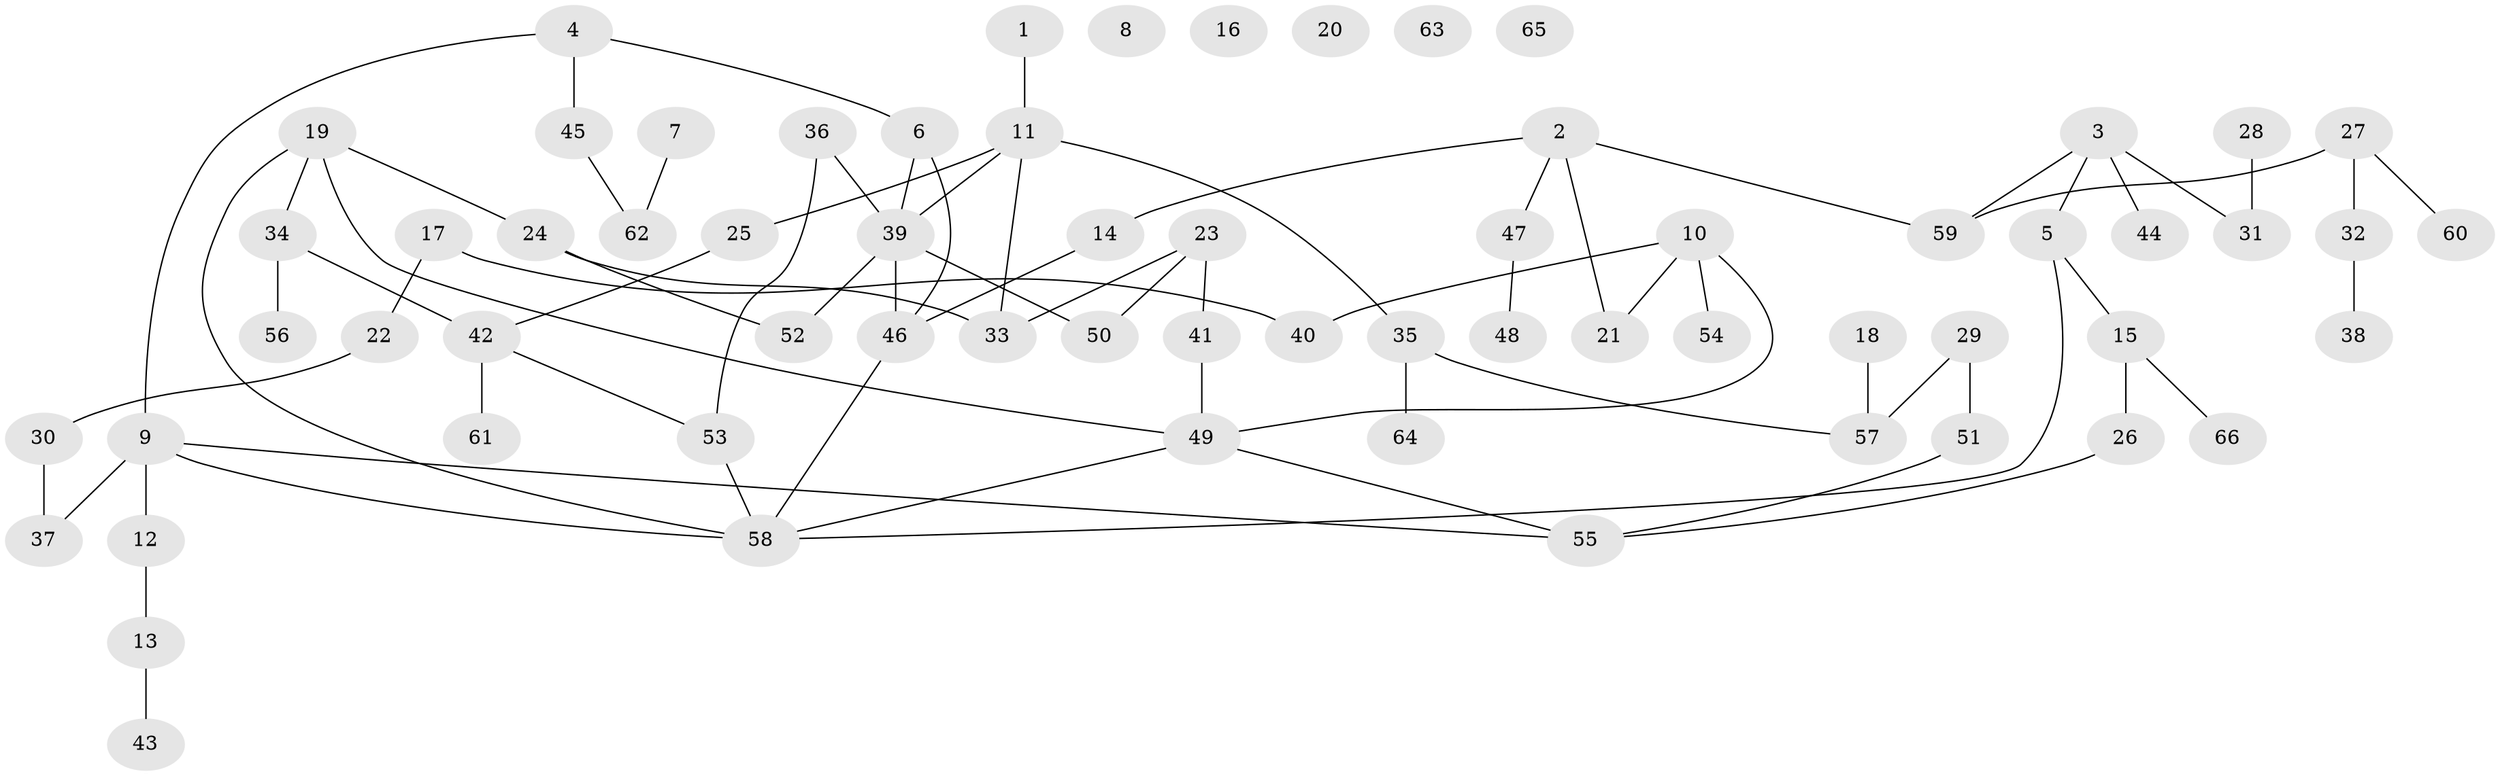 // coarse degree distribution, {4: 0.13333333333333333, 3: 0.13333333333333333, 7: 0.044444444444444446, 1: 0.24444444444444444, 0: 0.1111111111111111, 5: 0.06666666666666667, 2: 0.24444444444444444, 6: 0.022222222222222223}
// Generated by graph-tools (version 1.1) at 2025/41/03/06/25 10:41:24]
// undirected, 66 vertices, 76 edges
graph export_dot {
graph [start="1"]
  node [color=gray90,style=filled];
  1;
  2;
  3;
  4;
  5;
  6;
  7;
  8;
  9;
  10;
  11;
  12;
  13;
  14;
  15;
  16;
  17;
  18;
  19;
  20;
  21;
  22;
  23;
  24;
  25;
  26;
  27;
  28;
  29;
  30;
  31;
  32;
  33;
  34;
  35;
  36;
  37;
  38;
  39;
  40;
  41;
  42;
  43;
  44;
  45;
  46;
  47;
  48;
  49;
  50;
  51;
  52;
  53;
  54;
  55;
  56;
  57;
  58;
  59;
  60;
  61;
  62;
  63;
  64;
  65;
  66;
  1 -- 11;
  2 -- 14;
  2 -- 21;
  2 -- 47;
  2 -- 59;
  3 -- 5;
  3 -- 31;
  3 -- 44;
  3 -- 59;
  4 -- 6;
  4 -- 9;
  4 -- 45;
  5 -- 15;
  5 -- 58;
  6 -- 39;
  6 -- 46;
  7 -- 62;
  9 -- 12;
  9 -- 37;
  9 -- 55;
  9 -- 58;
  10 -- 21;
  10 -- 40;
  10 -- 49;
  10 -- 54;
  11 -- 25;
  11 -- 33;
  11 -- 35;
  11 -- 39;
  12 -- 13;
  13 -- 43;
  14 -- 46;
  15 -- 26;
  15 -- 66;
  17 -- 22;
  17 -- 40;
  18 -- 57;
  19 -- 24;
  19 -- 34;
  19 -- 49;
  19 -- 58;
  22 -- 30;
  23 -- 33;
  23 -- 41;
  23 -- 50;
  24 -- 33;
  24 -- 52;
  25 -- 42;
  26 -- 55;
  27 -- 32;
  27 -- 59;
  27 -- 60;
  28 -- 31;
  29 -- 51;
  29 -- 57;
  30 -- 37;
  32 -- 38;
  34 -- 42;
  34 -- 56;
  35 -- 57;
  35 -- 64;
  36 -- 39;
  36 -- 53;
  39 -- 46;
  39 -- 50;
  39 -- 52;
  41 -- 49;
  42 -- 53;
  42 -- 61;
  45 -- 62;
  46 -- 58;
  47 -- 48;
  49 -- 55;
  49 -- 58;
  51 -- 55;
  53 -- 58;
}
